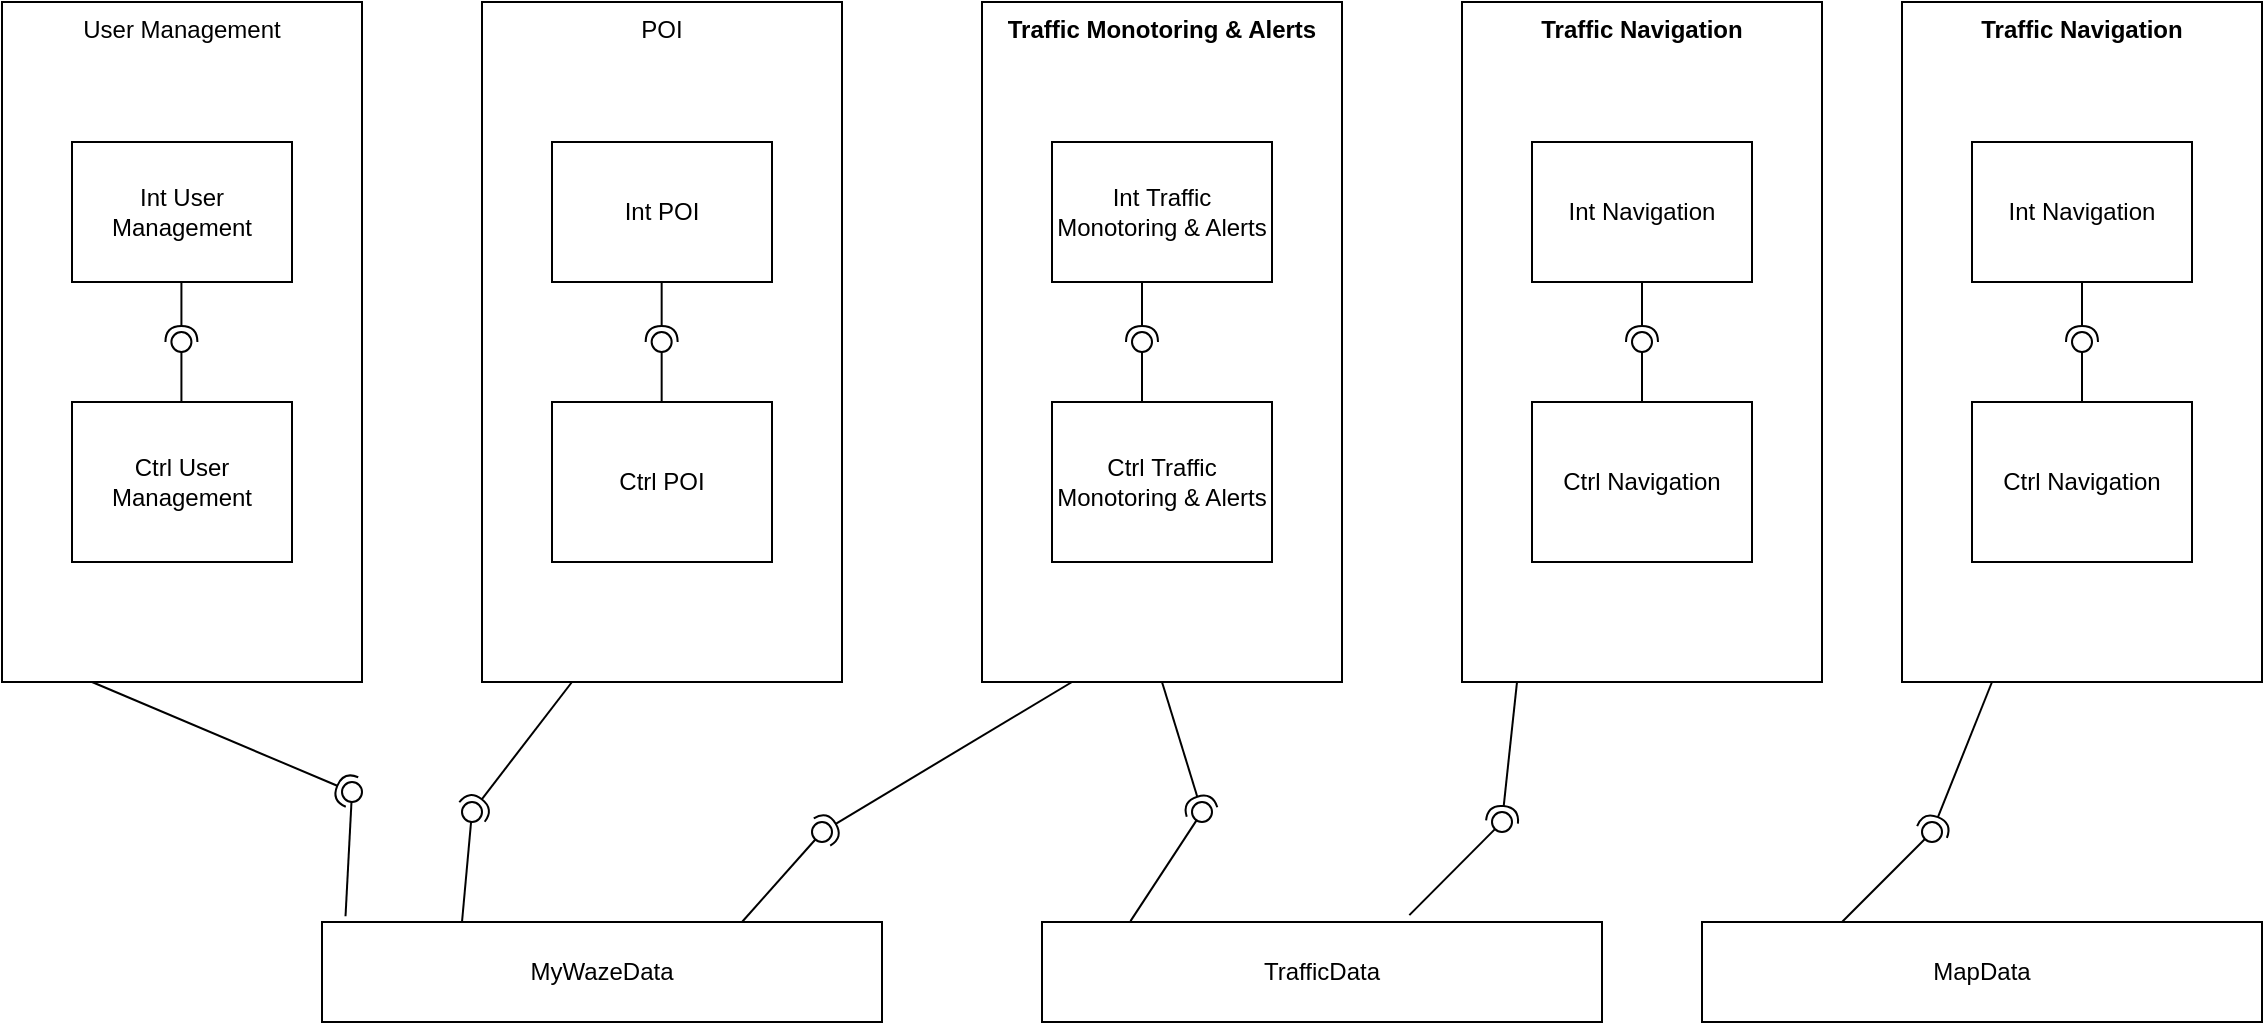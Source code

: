 <mxfile version="27.0.6">
  <diagram name="Page-1" id="DI976CTdZjUevBJ2dA0-">
    <mxGraphModel dx="1477" dy="771" grid="1" gridSize="10" guides="1" tooltips="1" connect="1" arrows="1" fold="1" page="1" pageScale="1" pageWidth="827" pageHeight="1169" math="0" shadow="0">
      <root>
        <mxCell id="0" />
        <mxCell id="1" parent="0" />
        <mxCell id="eqBpgWyGftKgcWAwOy9k-1" value="MyWazeData" style="html=1;whiteSpace=wrap;" parent="1" vertex="1">
          <mxGeometry x="200" y="510" width="280" height="50" as="geometry" />
        </mxCell>
        <mxCell id="eqBpgWyGftKgcWAwOy9k-2" value="TrafficData" style="html=1;whiteSpace=wrap;" parent="1" vertex="1">
          <mxGeometry x="560" y="510" width="280" height="50" as="geometry" />
        </mxCell>
        <mxCell id="eqBpgWyGftKgcWAwOy9k-3" value="MapData" style="html=1;whiteSpace=wrap;" parent="1" vertex="1">
          <mxGeometry x="890" y="510" width="280" height="50" as="geometry" />
        </mxCell>
        <mxCell id="eqBpgWyGftKgcWAwOy9k-11" value="" style="group" parent="1" vertex="1" connectable="0">
          <mxGeometry x="40" y="50" width="180" height="340" as="geometry" />
        </mxCell>
        <mxCell id="eqBpgWyGftKgcWAwOy9k-4" value="User Management" style="html=1;whiteSpace=wrap;verticalAlign=top;" parent="eqBpgWyGftKgcWAwOy9k-11" vertex="1">
          <mxGeometry width="180" height="340" as="geometry" />
        </mxCell>
        <mxCell id="eqBpgWyGftKgcWAwOy9k-7" value="Int User Management" style="html=1;whiteSpace=wrap;" parent="eqBpgWyGftKgcWAwOy9k-11" vertex="1">
          <mxGeometry x="35" y="70" width="110" height="70" as="geometry" />
        </mxCell>
        <mxCell id="eqBpgWyGftKgcWAwOy9k-8" value="Ctrl User Management" style="html=1;whiteSpace=wrap;" parent="eqBpgWyGftKgcWAwOy9k-11" vertex="1">
          <mxGeometry x="35" y="200" width="110" height="80" as="geometry" />
        </mxCell>
        <mxCell id="eqBpgWyGftKgcWAwOy9k-78" value="" style="rounded=0;orthogonalLoop=1;jettySize=auto;html=1;endArrow=halfCircle;endFill=0;endSize=6;strokeWidth=1;sketch=0;exitX=0.5;exitY=1;exitDx=0;exitDy=0;" parent="eqBpgWyGftKgcWAwOy9k-11" edge="1">
          <mxGeometry relative="1" as="geometry">
            <mxPoint x="89.71" y="140" as="sourcePoint" />
            <mxPoint x="89.71" y="170" as="targetPoint" />
          </mxGeometry>
        </mxCell>
        <mxCell id="eqBpgWyGftKgcWAwOy9k-79" value="" style="rounded=0;orthogonalLoop=1;jettySize=auto;html=1;endArrow=oval;endFill=0;sketch=0;sourcePerimeterSpacing=0;targetPerimeterSpacing=0;endSize=10;exitX=0.5;exitY=0;exitDx=0;exitDy=0;" parent="eqBpgWyGftKgcWAwOy9k-11" edge="1">
          <mxGeometry relative="1" as="geometry">
            <mxPoint x="89.71" y="200" as="sourcePoint" />
            <mxPoint x="89.71" y="170" as="targetPoint" />
          </mxGeometry>
        </mxCell>
        <mxCell id="eqBpgWyGftKgcWAwOy9k-13" value="" style="rounded=0;orthogonalLoop=1;jettySize=auto;html=1;endArrow=oval;endFill=0;sketch=0;sourcePerimeterSpacing=0;targetPerimeterSpacing=0;endSize=10;exitX=0.042;exitY=-0.058;exitDx=0;exitDy=0;exitPerimeter=0;" parent="1" source="eqBpgWyGftKgcWAwOy9k-1" target="eqBpgWyGftKgcWAwOy9k-14" edge="1">
          <mxGeometry relative="1" as="geometry">
            <mxPoint x="305" y="455" as="sourcePoint" />
          </mxGeometry>
        </mxCell>
        <mxCell id="eqBpgWyGftKgcWAwOy9k-15" value="" style="rounded=0;orthogonalLoop=1;jettySize=auto;html=1;endArrow=halfCircle;endFill=0;endSize=6;strokeWidth=1;sketch=0;exitX=0.25;exitY=1;exitDx=0;exitDy=0;" parent="1" source="eqBpgWyGftKgcWAwOy9k-4" target="eqBpgWyGftKgcWAwOy9k-14" edge="1">
          <mxGeometry relative="1" as="geometry">
            <mxPoint x="312" y="408" as="sourcePoint" />
            <mxPoint x="280" y="450" as="targetPoint" />
          </mxGeometry>
        </mxCell>
        <mxCell id="eqBpgWyGftKgcWAwOy9k-14" value="" style="ellipse;whiteSpace=wrap;html=1;align=center;aspect=fixed;fillColor=none;strokeColor=none;resizable=0;perimeter=centerPerimeter;rotatable=0;allowArrows=0;points=[];outlineConnect=1;" parent="1" vertex="1">
          <mxGeometry x="210" y="440" width="10" height="10" as="geometry" />
        </mxCell>
        <mxCell id="eqBpgWyGftKgcWAwOy9k-16" value="" style="group" parent="1" vertex="1" connectable="0">
          <mxGeometry x="280" y="50" width="180" height="430" as="geometry" />
        </mxCell>
        <mxCell id="eqBpgWyGftKgcWAwOy9k-17" value="POI" style="html=1;whiteSpace=wrap;verticalAlign=top;" parent="eqBpgWyGftKgcWAwOy9k-16" vertex="1">
          <mxGeometry width="180" height="340" as="geometry" />
        </mxCell>
        <mxCell id="eqBpgWyGftKgcWAwOy9k-18" value="Int POI" style="html=1;whiteSpace=wrap;" parent="eqBpgWyGftKgcWAwOy9k-16" vertex="1">
          <mxGeometry x="35" y="70" width="110" height="70" as="geometry" />
        </mxCell>
        <mxCell id="eqBpgWyGftKgcWAwOy9k-19" value="Ctrl POI" style="html=1;whiteSpace=wrap;" parent="eqBpgWyGftKgcWAwOy9k-16" vertex="1">
          <mxGeometry x="35" y="200" width="110" height="80" as="geometry" />
        </mxCell>
        <mxCell id="eqBpgWyGftKgcWAwOy9k-32" value="" style="ellipse;whiteSpace=wrap;html=1;align=center;aspect=fixed;fillColor=none;strokeColor=none;resizable=0;perimeter=centerPerimeter;rotatable=0;allowArrows=0;points=[];outlineConnect=1;" parent="eqBpgWyGftKgcWAwOy9k-16" vertex="1">
          <mxGeometry x="165" y="410" width="10" height="10" as="geometry" />
        </mxCell>
        <mxCell id="eqBpgWyGftKgcWAwOy9k-76" value="" style="rounded=0;orthogonalLoop=1;jettySize=auto;html=1;endArrow=halfCircle;endFill=0;endSize=6;strokeWidth=1;sketch=0;exitX=0.5;exitY=1;exitDx=0;exitDy=0;" parent="eqBpgWyGftKgcWAwOy9k-16" edge="1">
          <mxGeometry relative="1" as="geometry">
            <mxPoint x="89.83" y="140" as="sourcePoint" />
            <mxPoint x="89.83" y="170" as="targetPoint" />
          </mxGeometry>
        </mxCell>
        <mxCell id="eqBpgWyGftKgcWAwOy9k-77" value="" style="rounded=0;orthogonalLoop=1;jettySize=auto;html=1;endArrow=oval;endFill=0;sketch=0;sourcePerimeterSpacing=0;targetPerimeterSpacing=0;endSize=10;exitX=0.5;exitY=0;exitDx=0;exitDy=0;" parent="eqBpgWyGftKgcWAwOy9k-16" edge="1">
          <mxGeometry relative="1" as="geometry">
            <mxPoint x="89.83" y="200" as="sourcePoint" />
            <mxPoint x="89.83" y="170" as="targetPoint" />
          </mxGeometry>
        </mxCell>
        <mxCell id="eqBpgWyGftKgcWAwOy9k-25" value="" style="rounded=0;orthogonalLoop=1;jettySize=auto;html=1;endArrow=oval;endFill=0;sketch=0;sourcePerimeterSpacing=0;targetPerimeterSpacing=0;endSize=10;exitX=0.25;exitY=0;exitDx=0;exitDy=0;" parent="1" source="eqBpgWyGftKgcWAwOy9k-1" target="eqBpgWyGftKgcWAwOy9k-22" edge="1">
          <mxGeometry relative="1" as="geometry">
            <mxPoint x="270" y="510" as="sourcePoint" />
            <mxPoint x="270" y="450" as="targetPoint" />
          </mxGeometry>
        </mxCell>
        <mxCell id="eqBpgWyGftKgcWAwOy9k-22" value="" style="ellipse;whiteSpace=wrap;html=1;align=center;aspect=fixed;fillColor=none;strokeColor=none;resizable=0;perimeter=centerPerimeter;rotatable=0;allowArrows=0;points=[];outlineConnect=1;" parent="1" vertex="1">
          <mxGeometry x="270" y="450" width="10" height="10" as="geometry" />
        </mxCell>
        <mxCell id="eqBpgWyGftKgcWAwOy9k-20" value="" style="rounded=0;orthogonalLoop=1;jettySize=auto;html=1;endArrow=halfCircle;endFill=0;endSize=6;strokeWidth=1;sketch=0;exitX=0.25;exitY=1;exitDx=0;exitDy=0;" parent="1" source="eqBpgWyGftKgcWAwOy9k-17" target="eqBpgWyGftKgcWAwOy9k-22" edge="1">
          <mxGeometry x="100" y="420" width="10" height="10" as="geometry" />
        </mxCell>
        <mxCell id="eqBpgWyGftKgcWAwOy9k-26" value="" style="group" parent="1" vertex="1" connectable="0">
          <mxGeometry x="530" y="50" width="180" height="430" as="geometry" />
        </mxCell>
        <mxCell id="eqBpgWyGftKgcWAwOy9k-27" value="&lt;b&gt;Traffic Monotoring &amp;amp; Alerts&lt;/b&gt;" style="html=1;whiteSpace=wrap;verticalAlign=top;" parent="eqBpgWyGftKgcWAwOy9k-26" vertex="1">
          <mxGeometry width="180" height="340" as="geometry" />
        </mxCell>
        <mxCell id="eqBpgWyGftKgcWAwOy9k-28" value="Int&amp;nbsp;Traffic Monotoring &amp;amp; Alerts" style="html=1;whiteSpace=wrap;" parent="eqBpgWyGftKgcWAwOy9k-26" vertex="1">
          <mxGeometry x="35" y="70" width="110" height="70" as="geometry" />
        </mxCell>
        <mxCell id="eqBpgWyGftKgcWAwOy9k-29" value="Ctrl&amp;nbsp;Traffic Monotoring &amp;amp; Alerts" style="html=1;whiteSpace=wrap;" parent="eqBpgWyGftKgcWAwOy9k-26" vertex="1">
          <mxGeometry x="35" y="200" width="110" height="80" as="geometry" />
        </mxCell>
        <mxCell id="eqBpgWyGftKgcWAwOy9k-34" value="" style="rounded=0;orthogonalLoop=1;jettySize=auto;html=1;endArrow=halfCircle;endFill=0;endSize=6;strokeWidth=1;sketch=0;exitX=0.5;exitY=1;exitDx=0;exitDy=0;" parent="eqBpgWyGftKgcWAwOy9k-26" source="eqBpgWyGftKgcWAwOy9k-27" target="eqBpgWyGftKgcWAwOy9k-36" edge="1">
          <mxGeometry relative="1" as="geometry">
            <mxPoint x="130" y="405" as="sourcePoint" />
          </mxGeometry>
        </mxCell>
        <mxCell id="eqBpgWyGftKgcWAwOy9k-36" value="" style="ellipse;whiteSpace=wrap;html=1;align=center;aspect=fixed;fillColor=none;strokeColor=none;resizable=0;perimeter=centerPerimeter;rotatable=0;allowArrows=0;points=[];outlineConnect=1;" parent="eqBpgWyGftKgcWAwOy9k-26" vertex="1">
          <mxGeometry x="105" y="400" width="10" height="10" as="geometry" />
        </mxCell>
        <mxCell id="eqBpgWyGftKgcWAwOy9k-74" value="" style="rounded=0;orthogonalLoop=1;jettySize=auto;html=1;endArrow=halfCircle;endFill=0;endSize=6;strokeWidth=1;sketch=0;exitX=0.5;exitY=1;exitDx=0;exitDy=0;" parent="eqBpgWyGftKgcWAwOy9k-26" edge="1">
          <mxGeometry relative="1" as="geometry">
            <mxPoint x="80" y="140" as="sourcePoint" />
            <mxPoint x="80" y="170" as="targetPoint" />
          </mxGeometry>
        </mxCell>
        <mxCell id="eqBpgWyGftKgcWAwOy9k-75" value="" style="rounded=0;orthogonalLoop=1;jettySize=auto;html=1;endArrow=oval;endFill=0;sketch=0;sourcePerimeterSpacing=0;targetPerimeterSpacing=0;endSize=10;exitX=0.5;exitY=0;exitDx=0;exitDy=0;" parent="eqBpgWyGftKgcWAwOy9k-26" edge="1">
          <mxGeometry relative="1" as="geometry">
            <mxPoint x="80" y="200" as="sourcePoint" />
            <mxPoint x="80" y="170" as="targetPoint" />
          </mxGeometry>
        </mxCell>
        <mxCell id="eqBpgWyGftKgcWAwOy9k-31" value="" style="rounded=0;orthogonalLoop=1;jettySize=auto;html=1;endArrow=oval;endFill=0;sketch=0;sourcePerimeterSpacing=0;targetPerimeterSpacing=0;endSize=10;exitX=0.75;exitY=0;exitDx=0;exitDy=0;" parent="1" source="eqBpgWyGftKgcWAwOy9k-1" target="eqBpgWyGftKgcWAwOy9k-32" edge="1">
          <mxGeometry relative="1" as="geometry">
            <mxPoint x="430" y="465" as="sourcePoint" />
          </mxGeometry>
        </mxCell>
        <mxCell id="eqBpgWyGftKgcWAwOy9k-30" value="" style="rounded=0;orthogonalLoop=1;jettySize=auto;html=1;endArrow=halfCircle;endFill=0;endSize=6;strokeWidth=1;sketch=0;exitX=0.25;exitY=1;exitDx=0;exitDy=0;" parent="1" source="eqBpgWyGftKgcWAwOy9k-27" target="eqBpgWyGftKgcWAwOy9k-32" edge="1">
          <mxGeometry relative="1" as="geometry">
            <mxPoint x="470" y="465" as="sourcePoint" />
          </mxGeometry>
        </mxCell>
        <mxCell id="eqBpgWyGftKgcWAwOy9k-35" value="" style="rounded=0;orthogonalLoop=1;jettySize=auto;html=1;endArrow=oval;endFill=0;sketch=0;sourcePerimeterSpacing=0;targetPerimeterSpacing=0;endSize=10;exitX=0.158;exitY=-0.009;exitDx=0;exitDy=0;exitPerimeter=0;" parent="1" source="eqBpgWyGftKgcWAwOy9k-2" target="eqBpgWyGftKgcWAwOy9k-36" edge="1">
          <mxGeometry relative="1" as="geometry">
            <mxPoint x="620" y="455" as="sourcePoint" />
          </mxGeometry>
        </mxCell>
        <mxCell id="eqBpgWyGftKgcWAwOy9k-37" value="" style="group" parent="1" vertex="1" connectable="0">
          <mxGeometry x="770" y="50" width="180" height="430" as="geometry" />
        </mxCell>
        <mxCell id="eqBpgWyGftKgcWAwOy9k-38" value="&lt;b&gt;Traffic&amp;nbsp;&lt;/b&gt;&lt;b&gt;Navigation&lt;/b&gt;" style="html=1;whiteSpace=wrap;verticalAlign=top;" parent="eqBpgWyGftKgcWAwOy9k-37" vertex="1">
          <mxGeometry width="180" height="340" as="geometry" />
        </mxCell>
        <mxCell id="eqBpgWyGftKgcWAwOy9k-39" value="Int&amp;nbsp;Navigation" style="html=1;whiteSpace=wrap;" parent="eqBpgWyGftKgcWAwOy9k-37" vertex="1">
          <mxGeometry x="35" y="70" width="110" height="70" as="geometry" />
        </mxCell>
        <mxCell id="eqBpgWyGftKgcWAwOy9k-40" value="Ctrl&amp;nbsp;Navigation" style="html=1;whiteSpace=wrap;" parent="eqBpgWyGftKgcWAwOy9k-37" vertex="1">
          <mxGeometry x="35" y="200" width="110" height="80" as="geometry" />
        </mxCell>
        <mxCell id="eqBpgWyGftKgcWAwOy9k-42" value="" style="ellipse;whiteSpace=wrap;html=1;align=center;aspect=fixed;fillColor=none;strokeColor=none;resizable=0;perimeter=centerPerimeter;rotatable=0;allowArrows=0;points=[];outlineConnect=1;" parent="eqBpgWyGftKgcWAwOy9k-37" vertex="1">
          <mxGeometry x="105" y="400" width="10" height="10" as="geometry" />
        </mxCell>
        <mxCell id="eqBpgWyGftKgcWAwOy9k-45" value="" style="rounded=0;orthogonalLoop=1;jettySize=auto;html=1;endArrow=halfCircle;endFill=0;endSize=6;strokeWidth=1;sketch=0;exitX=0.153;exitY=0.999;exitDx=0;exitDy=0;exitPerimeter=0;" parent="eqBpgWyGftKgcWAwOy9k-37" source="eqBpgWyGftKgcWAwOy9k-38" edge="1">
          <mxGeometry relative="1" as="geometry">
            <mxPoint x="90" y="425" as="sourcePoint" />
            <mxPoint x="20" y="410" as="targetPoint" />
          </mxGeometry>
        </mxCell>
        <mxCell id="eqBpgWyGftKgcWAwOy9k-47" value="" style="ellipse;whiteSpace=wrap;html=1;align=center;aspect=fixed;fillColor=none;strokeColor=none;resizable=0;perimeter=centerPerimeter;rotatable=0;allowArrows=0;points=[];outlineConnect=1;" parent="eqBpgWyGftKgcWAwOy9k-37" vertex="1">
          <mxGeometry x="65" y="420" width="10" height="10" as="geometry" />
        </mxCell>
        <mxCell id="eqBpgWyGftKgcWAwOy9k-51" value="" style="ellipse;whiteSpace=wrap;html=1;align=center;aspect=fixed;fillColor=none;strokeColor=none;resizable=0;perimeter=centerPerimeter;rotatable=0;allowArrows=0;points=[];outlineConnect=1;" parent="eqBpgWyGftKgcWAwOy9k-37" vertex="1">
          <mxGeometry x="155" y="400" width="10" height="10" as="geometry" />
        </mxCell>
        <mxCell id="eqBpgWyGftKgcWAwOy9k-72" value="" style="rounded=0;orthogonalLoop=1;jettySize=auto;html=1;endArrow=halfCircle;endFill=0;endSize=6;strokeWidth=1;sketch=0;exitX=0.5;exitY=1;exitDx=0;exitDy=0;" parent="eqBpgWyGftKgcWAwOy9k-37" edge="1">
          <mxGeometry relative="1" as="geometry">
            <mxPoint x="90" y="140" as="sourcePoint" />
            <mxPoint x="90" y="170" as="targetPoint" />
          </mxGeometry>
        </mxCell>
        <mxCell id="eqBpgWyGftKgcWAwOy9k-73" value="" style="rounded=0;orthogonalLoop=1;jettySize=auto;html=1;endArrow=oval;endFill=0;sketch=0;sourcePerimeterSpacing=0;targetPerimeterSpacing=0;endSize=10;exitX=0.5;exitY=0;exitDx=0;exitDy=0;" parent="eqBpgWyGftKgcWAwOy9k-37" edge="1">
          <mxGeometry relative="1" as="geometry">
            <mxPoint x="90" y="200" as="sourcePoint" />
            <mxPoint x="90" y="170" as="targetPoint" />
          </mxGeometry>
        </mxCell>
        <mxCell id="eqBpgWyGftKgcWAwOy9k-46" value="" style="rounded=0;orthogonalLoop=1;jettySize=auto;html=1;endArrow=oval;endFill=0;sketch=0;sourcePerimeterSpacing=0;targetPerimeterSpacing=0;endSize=10;exitX=0.656;exitY=-0.069;exitDx=0;exitDy=0;exitPerimeter=0;" parent="1" source="eqBpgWyGftKgcWAwOy9k-2" edge="1">
          <mxGeometry relative="1" as="geometry">
            <mxPoint x="820" y="475" as="sourcePoint" />
            <mxPoint x="790" y="460" as="targetPoint" />
          </mxGeometry>
        </mxCell>
        <mxCell id="eqBpgWyGftKgcWAwOy9k-52" value="" style="group" parent="1" vertex="1" connectable="0">
          <mxGeometry x="990" y="50" width="180" height="430" as="geometry" />
        </mxCell>
        <mxCell id="eqBpgWyGftKgcWAwOy9k-53" value="&lt;b&gt;Traffic&amp;nbsp;&lt;/b&gt;&lt;b&gt;Navigation&lt;/b&gt;" style="html=1;whiteSpace=wrap;verticalAlign=top;" parent="eqBpgWyGftKgcWAwOy9k-52" vertex="1">
          <mxGeometry width="180" height="340" as="geometry" />
        </mxCell>
        <mxCell id="eqBpgWyGftKgcWAwOy9k-54" value="Int&amp;nbsp;Navigation" style="html=1;whiteSpace=wrap;" parent="eqBpgWyGftKgcWAwOy9k-52" vertex="1">
          <mxGeometry x="35" y="70" width="110" height="70" as="geometry" />
        </mxCell>
        <mxCell id="eqBpgWyGftKgcWAwOy9k-55" value="Ctrl&amp;nbsp;Navigation" style="html=1;whiteSpace=wrap;" parent="eqBpgWyGftKgcWAwOy9k-52" vertex="1">
          <mxGeometry x="35" y="200" width="110" height="80" as="geometry" />
        </mxCell>
        <mxCell id="eqBpgWyGftKgcWAwOy9k-56" value="" style="ellipse;whiteSpace=wrap;html=1;align=center;aspect=fixed;fillColor=none;strokeColor=none;resizable=0;perimeter=centerPerimeter;rotatable=0;allowArrows=0;points=[];outlineConnect=1;" parent="eqBpgWyGftKgcWAwOy9k-52" vertex="1">
          <mxGeometry x="105" y="400" width="10" height="10" as="geometry" />
        </mxCell>
        <mxCell id="eqBpgWyGftKgcWAwOy9k-58" value="" style="ellipse;whiteSpace=wrap;html=1;align=center;aspect=fixed;fillColor=none;strokeColor=none;resizable=0;perimeter=centerPerimeter;rotatable=0;allowArrows=0;points=[];outlineConnect=1;" parent="eqBpgWyGftKgcWAwOy9k-52" vertex="1">
          <mxGeometry x="65" y="420" width="10" height="10" as="geometry" />
        </mxCell>
        <mxCell id="eqBpgWyGftKgcWAwOy9k-60" value="" style="ellipse;whiteSpace=wrap;html=1;align=center;aspect=fixed;fillColor=none;strokeColor=none;resizable=0;perimeter=centerPerimeter;rotatable=0;allowArrows=0;points=[];outlineConnect=1;" parent="eqBpgWyGftKgcWAwOy9k-52" vertex="1">
          <mxGeometry x="155" y="400" width="10" height="10" as="geometry" />
        </mxCell>
        <mxCell id="eqBpgWyGftKgcWAwOy9k-67" value="" style="ellipse;whiteSpace=wrap;html=1;align=center;aspect=fixed;fillColor=none;strokeColor=none;resizable=0;perimeter=centerPerimeter;rotatable=0;allowArrows=0;points=[];outlineConnect=1;" parent="eqBpgWyGftKgcWAwOy9k-52" vertex="1">
          <mxGeometry x="135" y="410" width="10" height="10" as="geometry" />
        </mxCell>
        <mxCell id="eqBpgWyGftKgcWAwOy9k-68" value="" style="rounded=0;orthogonalLoop=1;jettySize=auto;html=1;endArrow=halfCircle;endFill=0;endSize=6;strokeWidth=1;sketch=0;exitX=0.5;exitY=1;exitDx=0;exitDy=0;" parent="eqBpgWyGftKgcWAwOy9k-52" source="eqBpgWyGftKgcWAwOy9k-54" target="eqBpgWyGftKgcWAwOy9k-70" edge="1">
          <mxGeometry relative="1" as="geometry">
            <mxPoint x="100" y="165" as="sourcePoint" />
          </mxGeometry>
        </mxCell>
        <mxCell id="eqBpgWyGftKgcWAwOy9k-69" value="" style="rounded=0;orthogonalLoop=1;jettySize=auto;html=1;endArrow=oval;endFill=0;sketch=0;sourcePerimeterSpacing=0;targetPerimeterSpacing=0;endSize=10;exitX=0.5;exitY=0;exitDx=0;exitDy=0;" parent="eqBpgWyGftKgcWAwOy9k-52" source="eqBpgWyGftKgcWAwOy9k-55" target="eqBpgWyGftKgcWAwOy9k-70" edge="1">
          <mxGeometry relative="1" as="geometry">
            <mxPoint x="60" y="165" as="sourcePoint" />
          </mxGeometry>
        </mxCell>
        <mxCell id="eqBpgWyGftKgcWAwOy9k-70" value="" style="ellipse;whiteSpace=wrap;html=1;align=center;aspect=fixed;fillColor=none;strokeColor=none;resizable=0;perimeter=centerPerimeter;rotatable=0;allowArrows=0;points=[];outlineConnect=1;" parent="eqBpgWyGftKgcWAwOy9k-52" vertex="1">
          <mxGeometry x="85" y="165" width="10" height="10" as="geometry" />
        </mxCell>
        <mxCell id="eqBpgWyGftKgcWAwOy9k-62" value="" style="rounded=0;orthogonalLoop=1;jettySize=auto;html=1;endArrow=halfCircle;endFill=0;endSize=6;strokeWidth=1;sketch=0;exitX=0.25;exitY=1;exitDx=0;exitDy=0;" parent="1" source="eqBpgWyGftKgcWAwOy9k-53" target="eqBpgWyGftKgcWAwOy9k-64" edge="1">
          <mxGeometry relative="1" as="geometry">
            <mxPoint x="1000" y="465" as="sourcePoint" />
          </mxGeometry>
        </mxCell>
        <mxCell id="eqBpgWyGftKgcWAwOy9k-63" value="" style="rounded=0;orthogonalLoop=1;jettySize=auto;html=1;endArrow=oval;endFill=0;sketch=0;sourcePerimeterSpacing=0;targetPerimeterSpacing=0;endSize=10;exitX=0.25;exitY=0;exitDx=0;exitDy=0;" parent="1" source="eqBpgWyGftKgcWAwOy9k-3" target="eqBpgWyGftKgcWAwOy9k-64" edge="1">
          <mxGeometry relative="1" as="geometry">
            <mxPoint x="960" y="465" as="sourcePoint" />
          </mxGeometry>
        </mxCell>
        <mxCell id="eqBpgWyGftKgcWAwOy9k-64" value="" style="ellipse;whiteSpace=wrap;html=1;align=center;aspect=fixed;fillColor=none;strokeColor=none;resizable=0;perimeter=centerPerimeter;rotatable=0;allowArrows=0;points=[];outlineConnect=1;" parent="1" vertex="1">
          <mxGeometry x="1000" y="460" width="10" height="10" as="geometry" />
        </mxCell>
      </root>
    </mxGraphModel>
  </diagram>
</mxfile>
